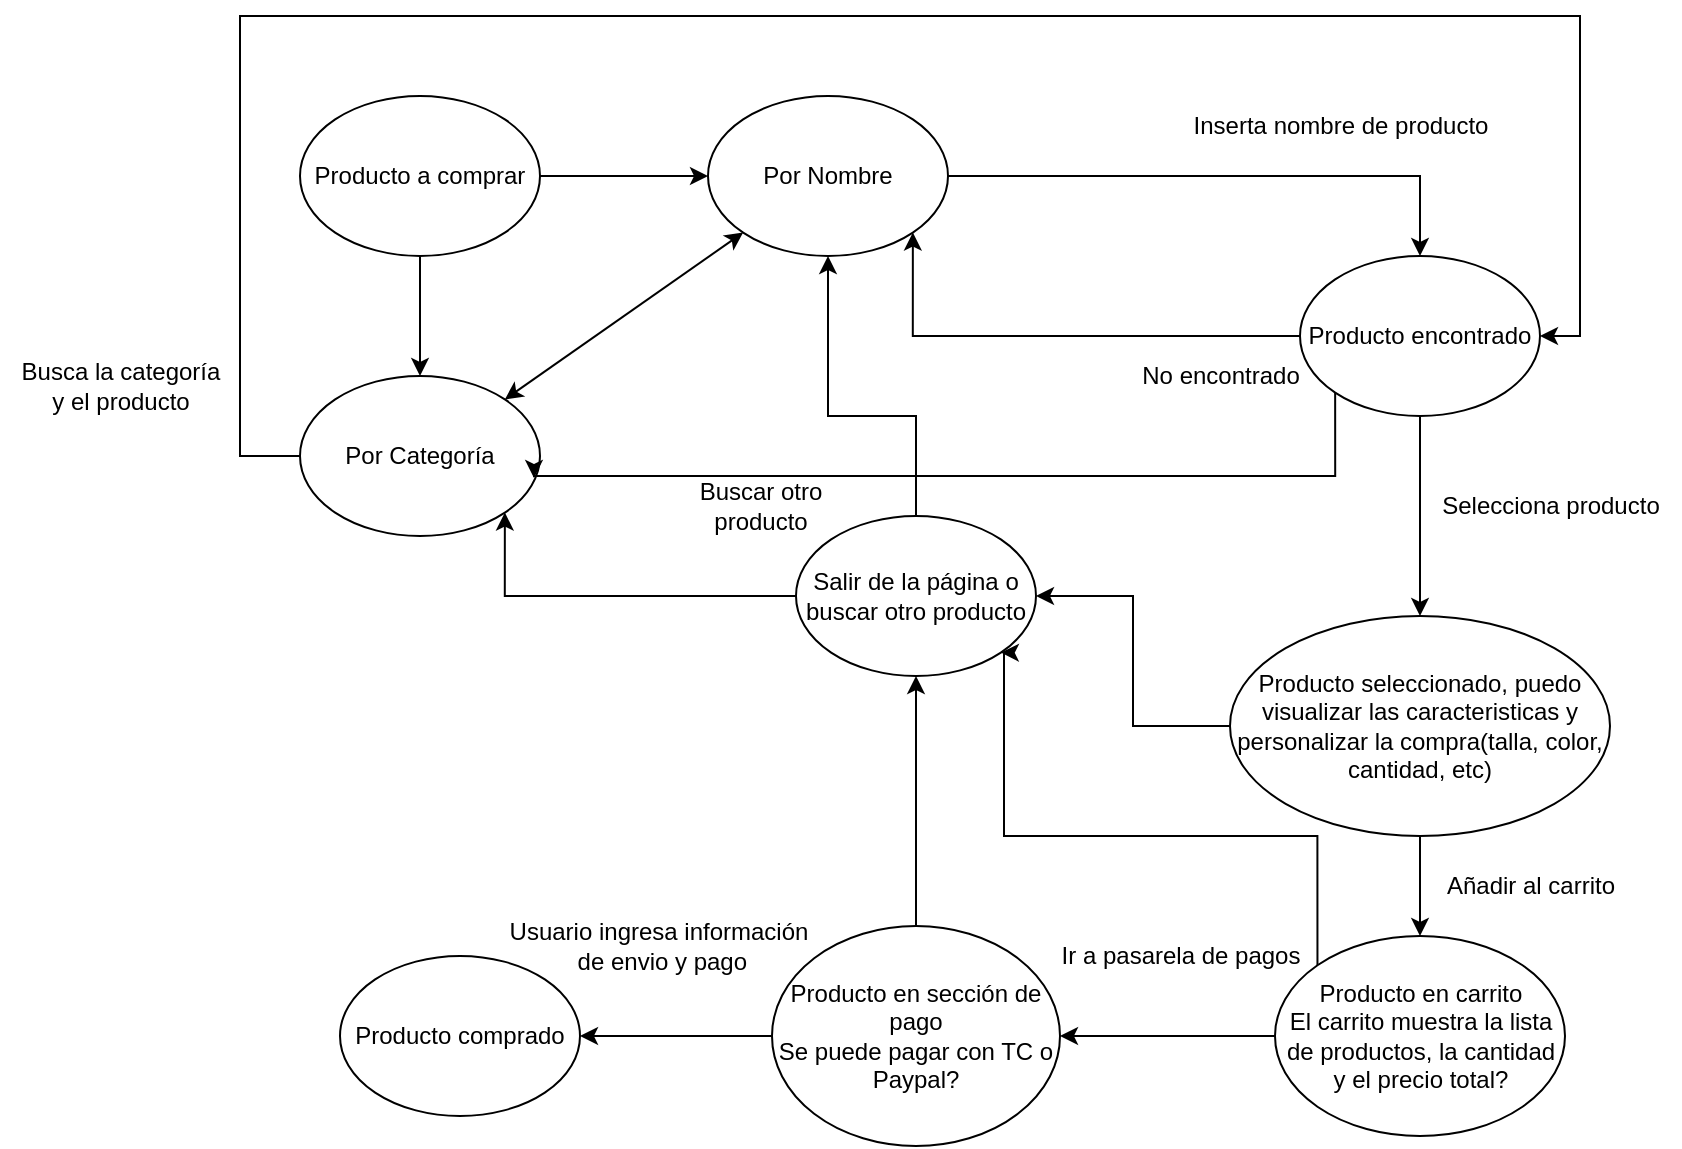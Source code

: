 <mxfile version="24.0.7" type="device">
  <diagram name="Página-1" id="-mRmaE19NoiFFjwk9Uk_">
    <mxGraphModel dx="922" dy="497" grid="1" gridSize="10" guides="1" tooltips="1" connect="1" arrows="1" fold="1" page="1" pageScale="1" pageWidth="827" pageHeight="1169" math="0" shadow="0">
      <root>
        <mxCell id="0" />
        <mxCell id="1" parent="0" />
        <mxCell id="KlyE9x5cvI0THRlVv1wp-4" style="edgeStyle=orthogonalEdgeStyle;rounded=0;orthogonalLoop=1;jettySize=auto;html=1;entryX=0.5;entryY=0;entryDx=0;entryDy=0;" edge="1" parent="1" source="KlyE9x5cvI0THRlVv1wp-1" target="KlyE9x5cvI0THRlVv1wp-3">
          <mxGeometry relative="1" as="geometry" />
        </mxCell>
        <mxCell id="KlyE9x5cvI0THRlVv1wp-5" style="edgeStyle=orthogonalEdgeStyle;rounded=0;orthogonalLoop=1;jettySize=auto;html=1;" edge="1" parent="1" source="KlyE9x5cvI0THRlVv1wp-1" target="KlyE9x5cvI0THRlVv1wp-2">
          <mxGeometry relative="1" as="geometry" />
        </mxCell>
        <mxCell id="KlyE9x5cvI0THRlVv1wp-1" value="Producto a comprar" style="ellipse;whiteSpace=wrap;html=1;" vertex="1" parent="1">
          <mxGeometry x="150" y="70" width="120" height="80" as="geometry" />
        </mxCell>
        <mxCell id="KlyE9x5cvI0THRlVv1wp-9" style="edgeStyle=orthogonalEdgeStyle;rounded=0;orthogonalLoop=1;jettySize=auto;html=1;entryX=0.5;entryY=0;entryDx=0;entryDy=0;" edge="1" parent="1" source="KlyE9x5cvI0THRlVv1wp-2" target="KlyE9x5cvI0THRlVv1wp-8">
          <mxGeometry relative="1" as="geometry" />
        </mxCell>
        <mxCell id="KlyE9x5cvI0THRlVv1wp-2" value="Por Nombre" style="ellipse;whiteSpace=wrap;html=1;" vertex="1" parent="1">
          <mxGeometry x="354" y="70" width="120" height="80" as="geometry" />
        </mxCell>
        <mxCell id="KlyE9x5cvI0THRlVv1wp-39" style="edgeStyle=orthogonalEdgeStyle;rounded=0;orthogonalLoop=1;jettySize=auto;html=1;entryX=1;entryY=0.5;entryDx=0;entryDy=0;" edge="1" parent="1" source="KlyE9x5cvI0THRlVv1wp-3" target="KlyE9x5cvI0THRlVv1wp-8">
          <mxGeometry relative="1" as="geometry">
            <Array as="points">
              <mxPoint x="120" y="250" />
              <mxPoint x="120" y="30" />
              <mxPoint x="790" y="30" />
              <mxPoint x="790" y="190" />
            </Array>
          </mxGeometry>
        </mxCell>
        <mxCell id="KlyE9x5cvI0THRlVv1wp-3" value="&lt;div&gt;Por Categoría&lt;/div&gt;" style="ellipse;whiteSpace=wrap;html=1;" vertex="1" parent="1">
          <mxGeometry x="150" y="210" width="120" height="80" as="geometry" />
        </mxCell>
        <mxCell id="KlyE9x5cvI0THRlVv1wp-7" value="" style="endArrow=classic;startArrow=classic;html=1;rounded=0;exitX=1;exitY=0;exitDx=0;exitDy=0;entryX=0;entryY=1;entryDx=0;entryDy=0;" edge="1" parent="1" source="KlyE9x5cvI0THRlVv1wp-3" target="KlyE9x5cvI0THRlVv1wp-2">
          <mxGeometry width="50" height="50" relative="1" as="geometry">
            <mxPoint x="390" y="240" as="sourcePoint" />
            <mxPoint x="440" y="190" as="targetPoint" />
          </mxGeometry>
        </mxCell>
        <mxCell id="KlyE9x5cvI0THRlVv1wp-11" style="edgeStyle=orthogonalEdgeStyle;rounded=0;orthogonalLoop=1;jettySize=auto;html=1;entryX=1;entryY=1;entryDx=0;entryDy=0;" edge="1" parent="1" source="KlyE9x5cvI0THRlVv1wp-8" target="KlyE9x5cvI0THRlVv1wp-2">
          <mxGeometry relative="1" as="geometry">
            <Array as="points">
              <mxPoint x="456" y="190" />
            </Array>
          </mxGeometry>
        </mxCell>
        <mxCell id="KlyE9x5cvI0THRlVv1wp-16" style="edgeStyle=orthogonalEdgeStyle;rounded=0;orthogonalLoop=1;jettySize=auto;html=1;entryX=0.5;entryY=0;entryDx=0;entryDy=0;" edge="1" parent="1" source="KlyE9x5cvI0THRlVv1wp-8" target="KlyE9x5cvI0THRlVv1wp-15">
          <mxGeometry relative="1" as="geometry" />
        </mxCell>
        <mxCell id="KlyE9x5cvI0THRlVv1wp-8" value="Producto encontrado" style="ellipse;whiteSpace=wrap;html=1;" vertex="1" parent="1">
          <mxGeometry x="650" y="150" width="120" height="80" as="geometry" />
        </mxCell>
        <mxCell id="KlyE9x5cvI0THRlVv1wp-10" value="Inserta nombre de producto" style="text;html=1;align=center;verticalAlign=middle;resizable=0;points=[];autosize=1;strokeColor=none;fillColor=none;" vertex="1" parent="1">
          <mxGeometry x="585" y="70" width="170" height="30" as="geometry" />
        </mxCell>
        <mxCell id="KlyE9x5cvI0THRlVv1wp-12" value="No encontrado" style="text;html=1;align=center;verticalAlign=middle;resizable=0;points=[];autosize=1;strokeColor=none;fillColor=none;" vertex="1" parent="1">
          <mxGeometry x="560" y="195" width="100" height="30" as="geometry" />
        </mxCell>
        <mxCell id="KlyE9x5cvI0THRlVv1wp-13" style="edgeStyle=orthogonalEdgeStyle;rounded=0;orthogonalLoop=1;jettySize=auto;html=1;entryX=0.983;entryY=0.638;entryDx=0;entryDy=0;entryPerimeter=0;exitX=0;exitY=1;exitDx=0;exitDy=0;" edge="1" parent="1" source="KlyE9x5cvI0THRlVv1wp-8" target="KlyE9x5cvI0THRlVv1wp-3">
          <mxGeometry relative="1" as="geometry">
            <Array as="points">
              <mxPoint x="668" y="260" />
              <mxPoint x="267" y="260" />
            </Array>
          </mxGeometry>
        </mxCell>
        <mxCell id="KlyE9x5cvI0THRlVv1wp-19" style="edgeStyle=orthogonalEdgeStyle;rounded=0;orthogonalLoop=1;jettySize=auto;html=1;entryX=0.5;entryY=0;entryDx=0;entryDy=0;" edge="1" parent="1" source="KlyE9x5cvI0THRlVv1wp-15" target="KlyE9x5cvI0THRlVv1wp-17">
          <mxGeometry relative="1" as="geometry" />
        </mxCell>
        <mxCell id="KlyE9x5cvI0THRlVv1wp-29" style="edgeStyle=orthogonalEdgeStyle;rounded=0;orthogonalLoop=1;jettySize=auto;html=1;entryX=1;entryY=0.5;entryDx=0;entryDy=0;" edge="1" parent="1" source="KlyE9x5cvI0THRlVv1wp-15" target="KlyE9x5cvI0THRlVv1wp-28">
          <mxGeometry relative="1" as="geometry" />
        </mxCell>
        <mxCell id="KlyE9x5cvI0THRlVv1wp-15" value="Producto seleccionado, puedo visualizar las caracteristicas y personalizar la compra(talla, color, cantidad, etc)" style="ellipse;whiteSpace=wrap;html=1;" vertex="1" parent="1">
          <mxGeometry x="615" y="330" width="190" height="110" as="geometry" />
        </mxCell>
        <mxCell id="KlyE9x5cvI0THRlVv1wp-23" style="edgeStyle=orthogonalEdgeStyle;rounded=0;orthogonalLoop=1;jettySize=auto;html=1;" edge="1" parent="1" source="KlyE9x5cvI0THRlVv1wp-17" target="KlyE9x5cvI0THRlVv1wp-22">
          <mxGeometry relative="1" as="geometry" />
        </mxCell>
        <mxCell id="KlyE9x5cvI0THRlVv1wp-30" style="edgeStyle=orthogonalEdgeStyle;rounded=0;orthogonalLoop=1;jettySize=auto;html=1;entryX=1;entryY=1;entryDx=0;entryDy=0;exitX=0;exitY=0;exitDx=0;exitDy=0;" edge="1" parent="1" source="KlyE9x5cvI0THRlVv1wp-17" target="KlyE9x5cvI0THRlVv1wp-28">
          <mxGeometry relative="1" as="geometry">
            <mxPoint x="667.6" y="485" as="sourcePoint" />
            <mxPoint x="460.026" y="353.284" as="targetPoint" />
            <Array as="points">
              <mxPoint x="659" y="440" />
              <mxPoint x="502" y="440" />
            </Array>
          </mxGeometry>
        </mxCell>
        <mxCell id="KlyE9x5cvI0THRlVv1wp-17" value="Producto en carrito&lt;br&gt;&lt;div&gt;El carrito muestra la lista de productos, la cantidad y el precio total?&lt;/div&gt;" style="ellipse;whiteSpace=wrap;html=1;" vertex="1" parent="1">
          <mxGeometry x="637.5" y="490" width="145" height="100" as="geometry" />
        </mxCell>
        <mxCell id="KlyE9x5cvI0THRlVv1wp-20" value="Añadir al carrito" style="text;html=1;align=center;verticalAlign=middle;resizable=0;points=[];autosize=1;strokeColor=none;fillColor=none;" vertex="1" parent="1">
          <mxGeometry x="710" y="450" width="110" height="30" as="geometry" />
        </mxCell>
        <mxCell id="KlyE9x5cvI0THRlVv1wp-21" value="Selecciona producto" style="text;html=1;align=center;verticalAlign=middle;resizable=0;points=[];autosize=1;strokeColor=none;fillColor=none;" vertex="1" parent="1">
          <mxGeometry x="710" y="260" width="130" height="30" as="geometry" />
        </mxCell>
        <mxCell id="KlyE9x5cvI0THRlVv1wp-26" style="edgeStyle=orthogonalEdgeStyle;rounded=0;orthogonalLoop=1;jettySize=auto;html=1;" edge="1" parent="1" source="KlyE9x5cvI0THRlVv1wp-22" target="KlyE9x5cvI0THRlVv1wp-25">
          <mxGeometry relative="1" as="geometry" />
        </mxCell>
        <mxCell id="KlyE9x5cvI0THRlVv1wp-31" style="edgeStyle=orthogonalEdgeStyle;rounded=0;orthogonalLoop=1;jettySize=auto;html=1;entryX=0.5;entryY=1;entryDx=0;entryDy=0;" edge="1" parent="1" source="KlyE9x5cvI0THRlVv1wp-22" target="KlyE9x5cvI0THRlVv1wp-28">
          <mxGeometry relative="1" as="geometry" />
        </mxCell>
        <mxCell id="KlyE9x5cvI0THRlVv1wp-22" value="&lt;div&gt;Producto en sección de pago&lt;/div&gt;Se puede pagar con TC o Paypal?" style="ellipse;whiteSpace=wrap;html=1;" vertex="1" parent="1">
          <mxGeometry x="386" y="485" width="144" height="110" as="geometry" />
        </mxCell>
        <mxCell id="KlyE9x5cvI0THRlVv1wp-24" value="Ir a pasarela de pagos" style="text;html=1;align=center;verticalAlign=middle;resizable=0;points=[];autosize=1;strokeColor=none;fillColor=none;" vertex="1" parent="1">
          <mxGeometry x="520" y="485" width="140" height="30" as="geometry" />
        </mxCell>
        <mxCell id="KlyE9x5cvI0THRlVv1wp-25" value="Producto comprado" style="ellipse;whiteSpace=wrap;html=1;" vertex="1" parent="1">
          <mxGeometry x="170" y="500" width="120" height="80" as="geometry" />
        </mxCell>
        <mxCell id="KlyE9x5cvI0THRlVv1wp-27" value="&lt;div&gt;Usuario ingresa información&lt;/div&gt;&lt;div&gt;&amp;nbsp;de envio y pago&lt;/div&gt;" style="text;html=1;align=center;verticalAlign=middle;resizable=0;points=[];autosize=1;strokeColor=none;fillColor=none;" vertex="1" parent="1">
          <mxGeometry x="244" y="475" width="170" height="40" as="geometry" />
        </mxCell>
        <mxCell id="KlyE9x5cvI0THRlVv1wp-32" style="edgeStyle=orthogonalEdgeStyle;rounded=0;orthogonalLoop=1;jettySize=auto;html=1;entryX=0.5;entryY=1;entryDx=0;entryDy=0;" edge="1" parent="1" source="KlyE9x5cvI0THRlVv1wp-28" target="KlyE9x5cvI0THRlVv1wp-2">
          <mxGeometry relative="1" as="geometry">
            <Array as="points">
              <mxPoint x="458" y="230" />
              <mxPoint x="414" y="230" />
            </Array>
          </mxGeometry>
        </mxCell>
        <mxCell id="KlyE9x5cvI0THRlVv1wp-35" style="edgeStyle=orthogonalEdgeStyle;rounded=0;orthogonalLoop=1;jettySize=auto;html=1;entryX=1;entryY=1;entryDx=0;entryDy=0;" edge="1" parent="1" source="KlyE9x5cvI0THRlVv1wp-28" target="KlyE9x5cvI0THRlVv1wp-3">
          <mxGeometry relative="1" as="geometry">
            <Array as="points">
              <mxPoint x="252" y="320" />
            </Array>
          </mxGeometry>
        </mxCell>
        <mxCell id="KlyE9x5cvI0THRlVv1wp-28" value="Salir de la página o buscar otro producto" style="ellipse;whiteSpace=wrap;html=1;" vertex="1" parent="1">
          <mxGeometry x="398" y="280" width="120" height="80" as="geometry" />
        </mxCell>
        <mxCell id="KlyE9x5cvI0THRlVv1wp-36" value="&lt;div&gt;Buscar otro&lt;/div&gt;&lt;div&gt;producto&lt;/div&gt;" style="text;html=1;align=center;verticalAlign=middle;resizable=0;points=[];autosize=1;strokeColor=none;fillColor=none;" vertex="1" parent="1">
          <mxGeometry x="340" y="255" width="80" height="40" as="geometry" />
        </mxCell>
        <mxCell id="KlyE9x5cvI0THRlVv1wp-40" value="&lt;div&gt;Busca la categoría&lt;/div&gt;&lt;div&gt;y el producto&lt;br&gt;&lt;/div&gt;" style="text;html=1;align=center;verticalAlign=middle;resizable=0;points=[];autosize=1;strokeColor=none;fillColor=none;" vertex="1" parent="1">
          <mxGeometry y="195" width="120" height="40" as="geometry" />
        </mxCell>
      </root>
    </mxGraphModel>
  </diagram>
</mxfile>
